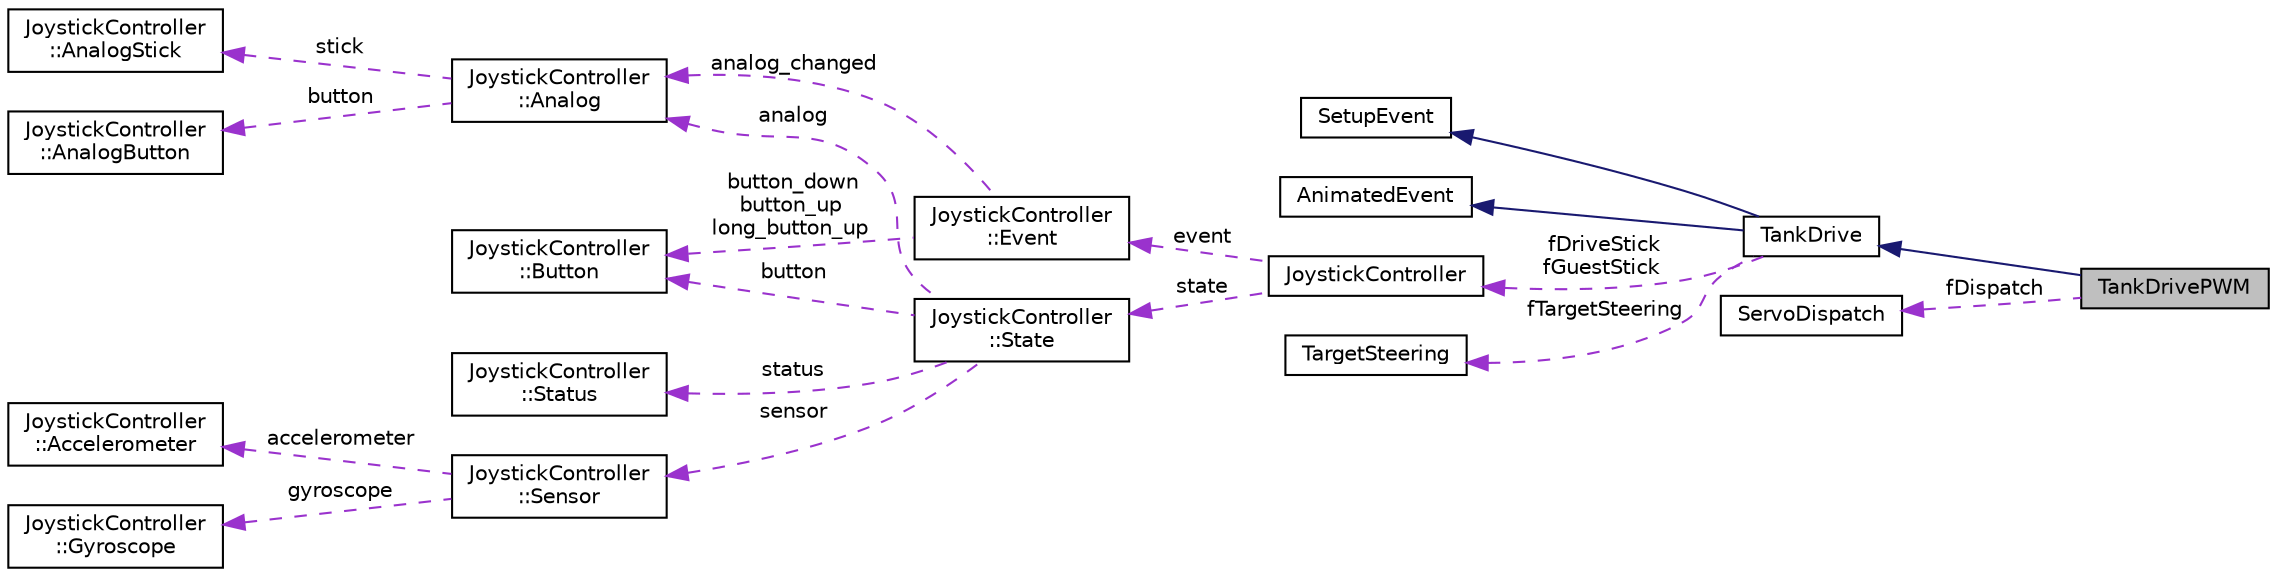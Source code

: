 digraph "TankDrivePWM"
{
 // LATEX_PDF_SIZE
  edge [fontname="Helvetica",fontsize="10",labelfontname="Helvetica",labelfontsize="10"];
  node [fontname="Helvetica",fontsize="10",shape=record];
  rankdir="LR";
  Node1 [label="TankDrivePWM",height=0.2,width=0.4,color="black", fillcolor="grey75", style="filled", fontcolor="black",tooltip="Base template of automatic forwarder from i2c to CommandEvent."];
  Node2 -> Node1 [dir="back",color="midnightblue",fontsize="10",style="solid",fontname="Helvetica"];
  Node2 [label="TankDrive",height=0.2,width=0.4,color="black", fillcolor="white", style="filled",URL="$classTankDrive.html",tooltip="Base template of automatic forwarder from i2c to CommandEvent."];
  Node3 -> Node2 [dir="back",color="midnightblue",fontsize="10",style="solid",fontname="Helvetica"];
  Node3 [label="SetupEvent",height=0.2,width=0.4,color="black", fillcolor="white", style="filled",URL="$classSetupEvent.html",tooltip="Utility class to control a VMusic2 module."];
  Node4 -> Node2 [dir="back",color="midnightblue",fontsize="10",style="solid",fontname="Helvetica"];
  Node4 [label="AnimatedEvent",height=0.2,width=0.4,color="black", fillcolor="white", style="filled",URL="$classAnimatedEvent.html",tooltip="Base class for all animated devices."];
  Node5 -> Node2 [dir="back",color="darkorchid3",fontsize="10",style="dashed",label=" fDriveStick\nfGuestStick" ,fontname="Helvetica"];
  Node5 [label="JoystickController",height=0.2,width=0.4,color="black", fillcolor="white", style="filled",URL="$classJoystickController.html",tooltip=" "];
  Node6 -> Node5 [dir="back",color="darkorchid3",fontsize="10",style="dashed",label=" state" ,fontname="Helvetica"];
  Node6 [label="JoystickController\l::State",height=0.2,width=0.4,color="black", fillcolor="white", style="filled",URL="$structJoystickController_1_1State.html",tooltip=" "];
  Node7 -> Node6 [dir="back",color="darkorchid3",fontsize="10",style="dashed",label=" analog" ,fontname="Helvetica"];
  Node7 [label="JoystickController\l::Analog",height=0.2,width=0.4,color="black", fillcolor="white", style="filled",URL="$structJoystickController_1_1Analog.html",tooltip=" "];
  Node8 -> Node7 [dir="back",color="darkorchid3",fontsize="10",style="dashed",label=" stick" ,fontname="Helvetica"];
  Node8 [label="JoystickController\l::AnalogStick",height=0.2,width=0.4,color="black", fillcolor="white", style="filled",URL="$structJoystickController_1_1AnalogStick.html",tooltip=" "];
  Node9 -> Node7 [dir="back",color="darkorchid3",fontsize="10",style="dashed",label=" button" ,fontname="Helvetica"];
  Node9 [label="JoystickController\l::AnalogButton",height=0.2,width=0.4,color="black", fillcolor="white", style="filled",URL="$structJoystickController_1_1AnalogButton.html",tooltip=" "];
  Node10 -> Node6 [dir="back",color="darkorchid3",fontsize="10",style="dashed",label=" button" ,fontname="Helvetica"];
  Node10 [label="JoystickController\l::Button",height=0.2,width=0.4,color="black", fillcolor="white", style="filled",URL="$structJoystickController_1_1Button.html",tooltip=" "];
  Node11 -> Node6 [dir="back",color="darkorchid3",fontsize="10",style="dashed",label=" status" ,fontname="Helvetica"];
  Node11 [label="JoystickController\l::Status",height=0.2,width=0.4,color="black", fillcolor="white", style="filled",URL="$structJoystickController_1_1Status.html",tooltip=" "];
  Node12 -> Node6 [dir="back",color="darkorchid3",fontsize="10",style="dashed",label=" sensor" ,fontname="Helvetica"];
  Node12 [label="JoystickController\l::Sensor",height=0.2,width=0.4,color="black", fillcolor="white", style="filled",URL="$structJoystickController_1_1Sensor.html",tooltip=" "];
  Node13 -> Node12 [dir="back",color="darkorchid3",fontsize="10",style="dashed",label=" accelerometer" ,fontname="Helvetica"];
  Node13 [label="JoystickController\l::Accelerometer",height=0.2,width=0.4,color="black", fillcolor="white", style="filled",URL="$structJoystickController_1_1Accelerometer.html",tooltip=" "];
  Node14 -> Node12 [dir="back",color="darkorchid3",fontsize="10",style="dashed",label=" gyroscope" ,fontname="Helvetica"];
  Node14 [label="JoystickController\l::Gyroscope",height=0.2,width=0.4,color="black", fillcolor="white", style="filled",URL="$structJoystickController_1_1Gyroscope.html",tooltip=" "];
  Node15 -> Node5 [dir="back",color="darkorchid3",fontsize="10",style="dashed",label=" event" ,fontname="Helvetica"];
  Node15 [label="JoystickController\l::Event",height=0.2,width=0.4,color="black", fillcolor="white", style="filled",URL="$structJoystickController_1_1Event.html",tooltip=" "];
  Node10 -> Node15 [dir="back",color="darkorchid3",fontsize="10",style="dashed",label=" button_down\nbutton_up\nlong_button_up" ,fontname="Helvetica"];
  Node7 -> Node15 [dir="back",color="darkorchid3",fontsize="10",style="dashed",label=" analog_changed" ,fontname="Helvetica"];
  Node16 -> Node2 [dir="back",color="darkorchid3",fontsize="10",style="dashed",label=" fTargetSteering" ,fontname="Helvetica"];
  Node16 [label="TargetSteering",height=0.2,width=0.4,color="black", fillcolor="white", style="filled",URL="$classTargetSteering.html",tooltip=" "];
  Node17 -> Node1 [dir="back",color="darkorchid3",fontsize="10",style="dashed",label=" fDispatch" ,fontname="Helvetica"];
  Node17 [label="ServoDispatch",height=0.2,width=0.4,color="black", fillcolor="white", style="filled",URL="$classServoDispatch.html",tooltip="Servo interace implemented eitehr by ServoDispatchPCA9685 or ServoDispatchDirect."];
}
